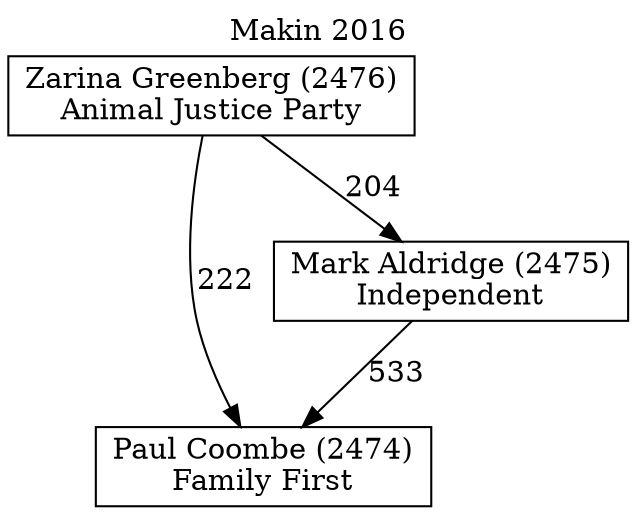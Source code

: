 // House preference flow
digraph "Paul Coombe (2474)_Makin_2016" {
	graph [label="Makin 2016" labelloc=t mclimit=10]
	node [shape=box]
	"Paul Coombe (2474)" [label="Paul Coombe (2474)
Family First"]
	"Mark Aldridge (2475)" [label="Mark Aldridge (2475)
Independent"]
	"Zarina Greenberg (2476)" [label="Zarina Greenberg (2476)
Animal Justice Party"]
	"Mark Aldridge (2475)" -> "Paul Coombe (2474)" [label=533]
	"Zarina Greenberg (2476)" -> "Mark Aldridge (2475)" [label=204]
	"Zarina Greenberg (2476)" -> "Paul Coombe (2474)" [label=222]
}
